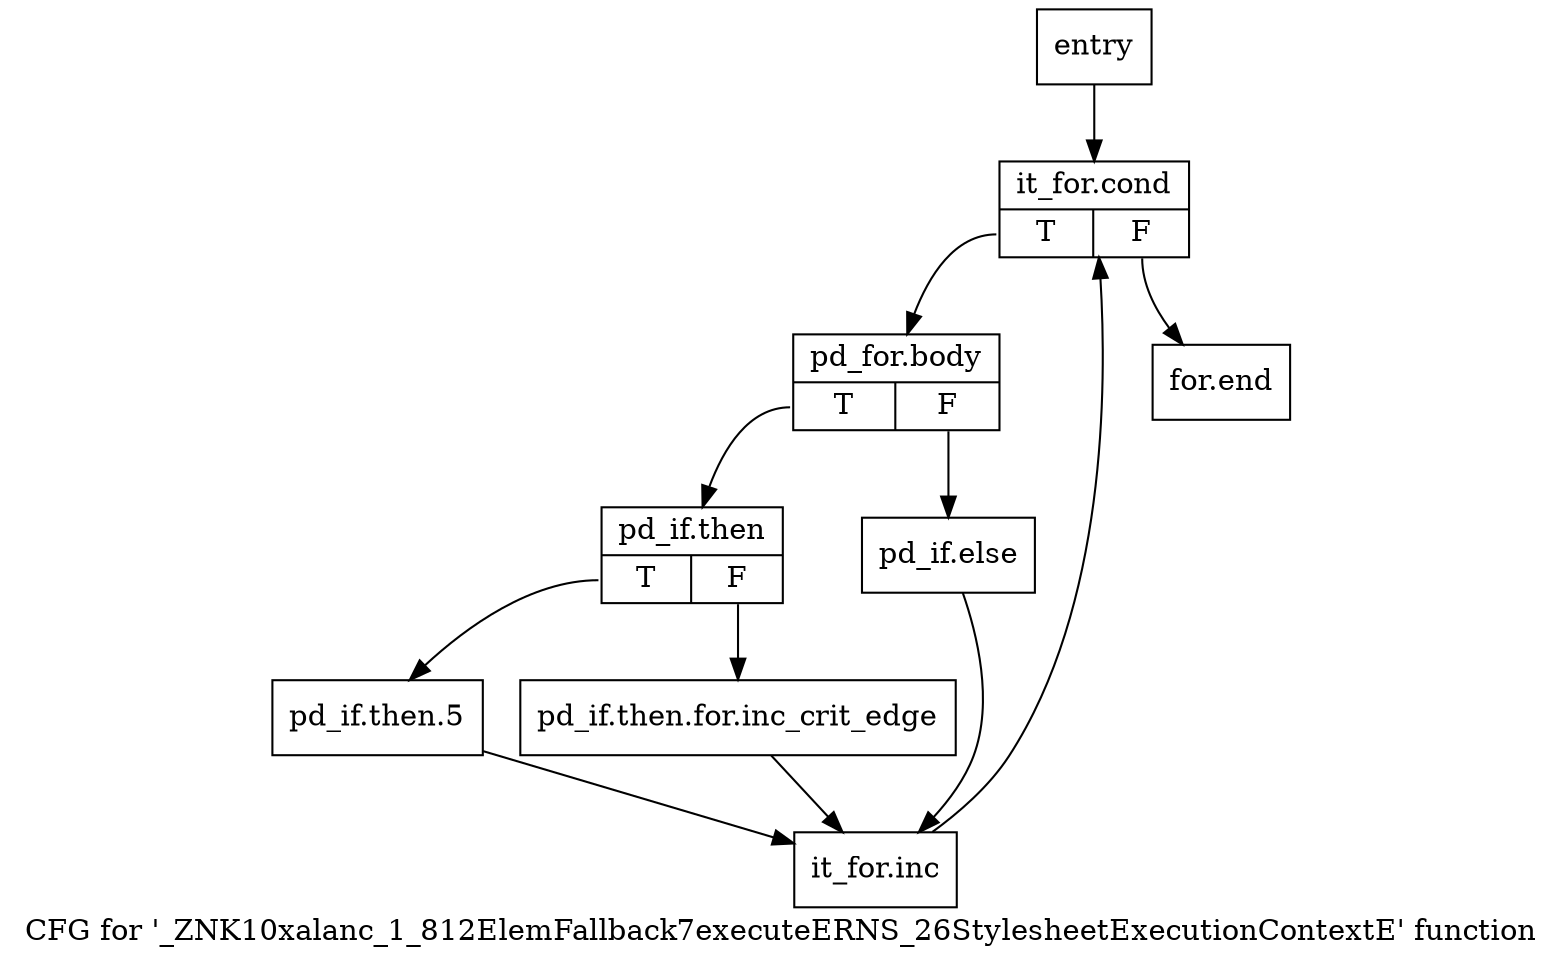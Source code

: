 digraph "CFG for '_ZNK10xalanc_1_812ElemFallback7executeERNS_26StylesheetExecutionContextE' function" {
	label="CFG for '_ZNK10xalanc_1_812ElemFallback7executeERNS_26StylesheetExecutionContextE' function";

	Node0x714f1f0 [shape=record,label="{entry}"];
	Node0x714f1f0 -> Node0x714f240;
	Node0x714f240 [shape=record,label="{it_for.cond|{<s0>T|<s1>F}}"];
	Node0x714f240:s0 -> Node0x714f290;
	Node0x714f240:s1 -> Node0x714f470;
	Node0x714f290 [shape=record,label="{pd_for.body|{<s0>T|<s1>F}}"];
	Node0x714f290:s0 -> Node0x714f2e0;
	Node0x714f290:s1 -> Node0x714f3d0;
	Node0x714f2e0 [shape=record,label="{pd_if.then|{<s0>T|<s1>F}}"];
	Node0x714f2e0:s0 -> Node0x714f380;
	Node0x714f2e0:s1 -> Node0x714f330;
	Node0x714f330 [shape=record,label="{pd_if.then.for.inc_crit_edge}"];
	Node0x714f330 -> Node0x714f420;
	Node0x714f380 [shape=record,label="{pd_if.then.5}"];
	Node0x714f380 -> Node0x714f420;
	Node0x714f3d0 [shape=record,label="{pd_if.else}"];
	Node0x714f3d0 -> Node0x714f420;
	Node0x714f420 [shape=record,label="{it_for.inc}"];
	Node0x714f420 -> Node0x714f240;
	Node0x714f470 [shape=record,label="{for.end}"];
}

